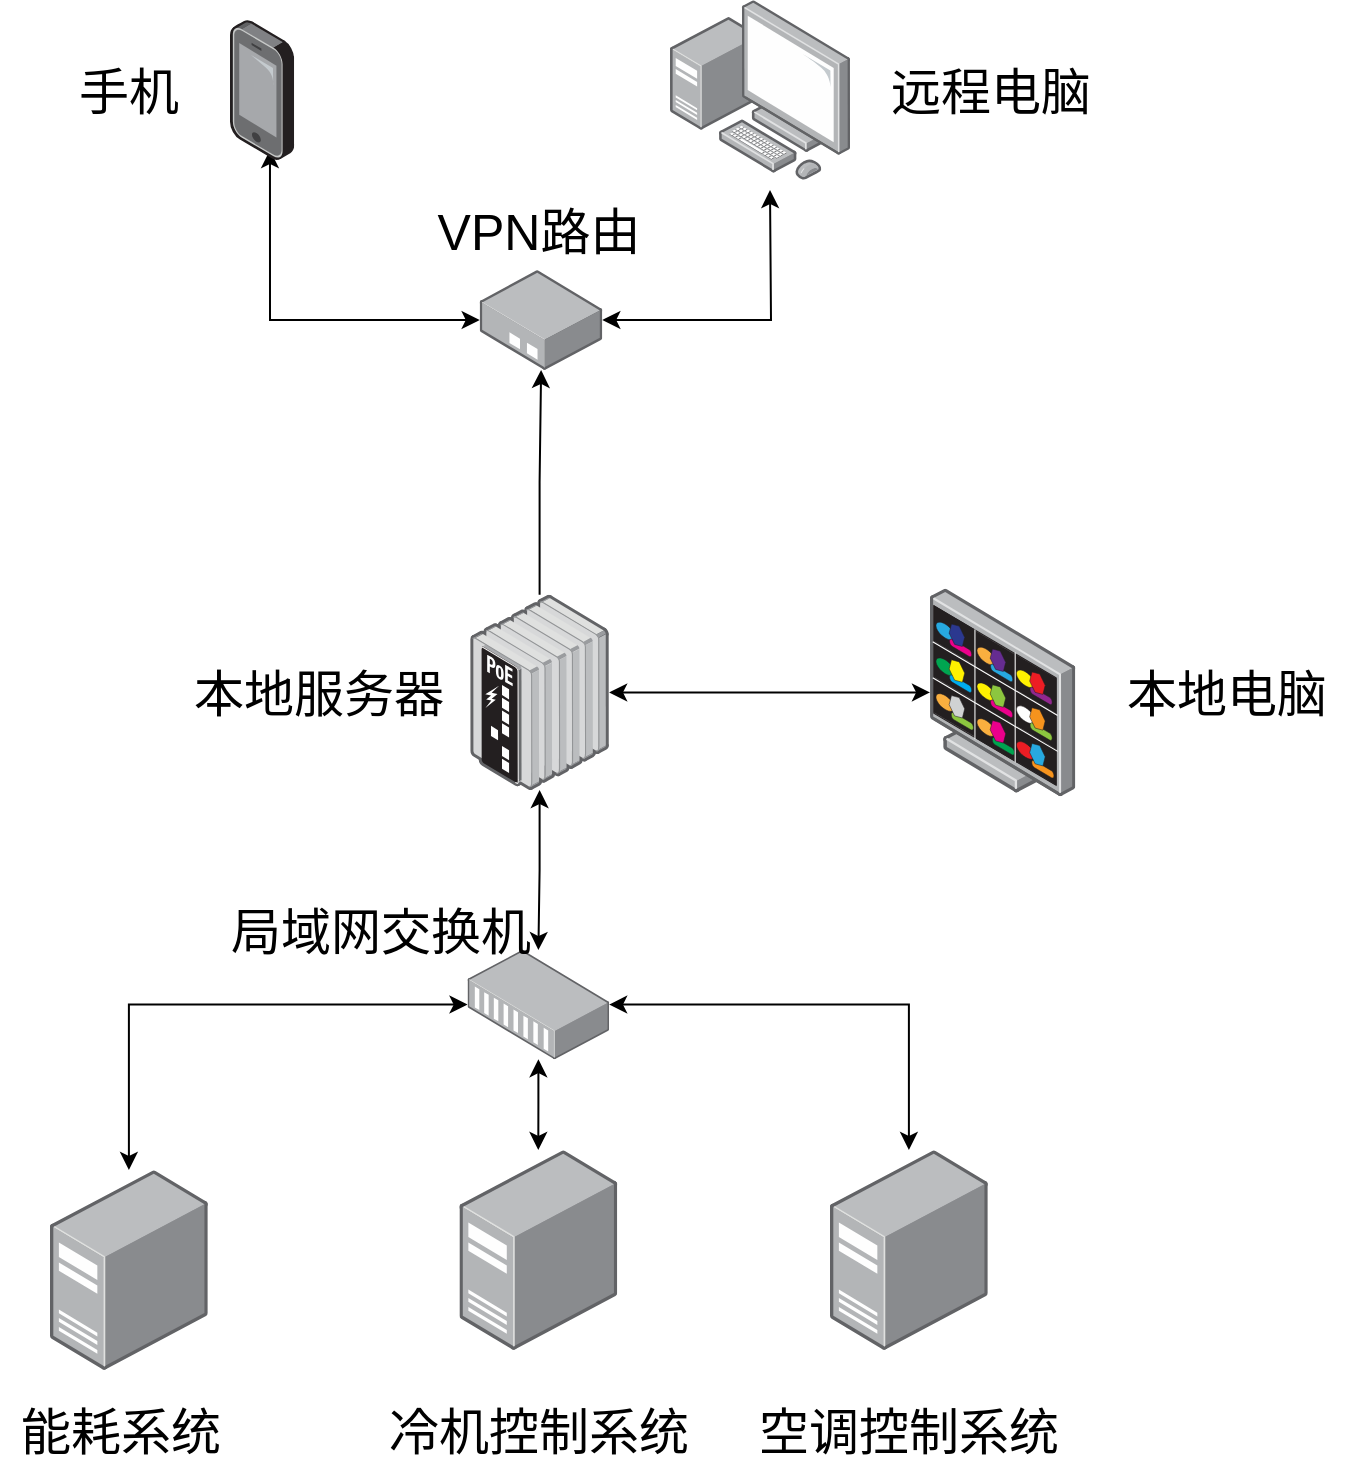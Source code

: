 <mxfile version="20.0.3" type="github">
  <diagram id="e19FeHCHMv1Vx2RJ5wbl" name="第 1 页">
    <mxGraphModel dx="1116" dy="927" grid="1" gridSize="10" guides="1" tooltips="1" connect="1" arrows="1" fold="1" page="1" pageScale="1" pageWidth="827" pageHeight="1169" math="0" shadow="0">
      <root>
        <mxCell id="0" />
        <mxCell id="1" parent="0" />
        <mxCell id="z56inBmBugLxfNfC64i4-1" value="" style="points=[];aspect=fixed;html=1;align=center;shadow=0;dashed=0;image;image=img/lib/allied_telesis/security/DVS_Surveillance_Monitor.svg;" vertex="1" parent="1">
          <mxGeometry x="530" y="319.3" width="72.66" height="103.8" as="geometry" />
        </mxCell>
        <mxCell id="z56inBmBugLxfNfC64i4-20" style="edgeStyle=orthogonalEdgeStyle;rounded=0;orthogonalLoop=1;jettySize=auto;html=1;entryX=0.623;entryY=0.929;entryDx=0;entryDy=0;entryPerimeter=0;startArrow=classic;startFill=1;" edge="1" parent="1" source="z56inBmBugLxfNfC64i4-2" target="z56inBmBugLxfNfC64i4-11">
          <mxGeometry relative="1" as="geometry" />
        </mxCell>
        <mxCell id="z56inBmBugLxfNfC64i4-21" style="edgeStyle=orthogonalEdgeStyle;rounded=0;orthogonalLoop=1;jettySize=auto;html=1;startArrow=classic;startFill=1;" edge="1" parent="1" source="z56inBmBugLxfNfC64i4-2">
          <mxGeometry relative="1" as="geometry">
            <mxPoint x="450" y="120" as="targetPoint" />
          </mxGeometry>
        </mxCell>
        <mxCell id="z56inBmBugLxfNfC64i4-2" value="" style="points=[];aspect=fixed;html=1;align=center;shadow=0;dashed=0;image;image=img/lib/allied_telesis/media_converters/Media_Converter_Standalone.svg;" vertex="1" parent="1">
          <mxGeometry x="304.85" y="160" width="61.29" height="50" as="geometry" />
        </mxCell>
        <mxCell id="z56inBmBugLxfNfC64i4-13" style="edgeStyle=orthogonalEdgeStyle;rounded=0;orthogonalLoop=1;jettySize=auto;html=1;startArrow=classic;startFill=1;" edge="1" parent="1" source="z56inBmBugLxfNfC64i4-3" target="z56inBmBugLxfNfC64i4-6">
          <mxGeometry relative="1" as="geometry" />
        </mxCell>
        <mxCell id="z56inBmBugLxfNfC64i4-16" value="" style="edgeStyle=orthogonalEdgeStyle;rounded=0;orthogonalLoop=1;jettySize=auto;html=1;startArrow=classic;startFill=1;" edge="1" parent="1" source="z56inBmBugLxfNfC64i4-3" target="z56inBmBugLxfNfC64i4-15">
          <mxGeometry relative="1" as="geometry" />
        </mxCell>
        <mxCell id="z56inBmBugLxfNfC64i4-18" style="edgeStyle=orthogonalEdgeStyle;rounded=0;orthogonalLoop=1;jettySize=auto;html=1;startArrow=classic;startFill=1;" edge="1" parent="1" source="z56inBmBugLxfNfC64i4-3" target="z56inBmBugLxfNfC64i4-17">
          <mxGeometry relative="1" as="geometry" />
        </mxCell>
        <mxCell id="z56inBmBugLxfNfC64i4-3" value="" style="points=[];aspect=fixed;html=1;align=center;shadow=0;dashed=0;image;image=img/lib/allied_telesis/media_converters/Media_Converter_Modular.svg;" vertex="1" parent="1">
          <mxGeometry x="298.77" y="500" width="70.8" height="54.6" as="geometry" />
        </mxCell>
        <mxCell id="z56inBmBugLxfNfC64i4-5" value="" style="points=[];aspect=fixed;html=1;align=center;shadow=0;dashed=0;image;image=img/lib/allied_telesis/computer_and_terminals/Personal_Computer_with_Server.svg;" vertex="1" parent="1">
          <mxGeometry x="400" y="25" width="90" height="90" as="geometry" />
        </mxCell>
        <mxCell id="z56inBmBugLxfNfC64i4-6" value="" style="points=[];aspect=fixed;html=1;align=center;shadow=0;dashed=0;image;image=img/lib/allied_telesis/computer_and_terminals/Server_Desktop.svg;" vertex="1" parent="1">
          <mxGeometry x="90" y="610" width="78.89" height="100" as="geometry" />
        </mxCell>
        <mxCell id="z56inBmBugLxfNfC64i4-10" value="" style="edgeStyle=orthogonalEdgeStyle;rounded=0;orthogonalLoop=1;jettySize=auto;html=1;" edge="1" parent="1" source="z56inBmBugLxfNfC64i4-9" target="z56inBmBugLxfNfC64i4-2">
          <mxGeometry relative="1" as="geometry" />
        </mxCell>
        <mxCell id="z56inBmBugLxfNfC64i4-12" value="" style="edgeStyle=orthogonalEdgeStyle;rounded=0;orthogonalLoop=1;jettySize=auto;html=1;startArrow=classic;startFill=1;" edge="1" parent="1" source="z56inBmBugLxfNfC64i4-9" target="z56inBmBugLxfNfC64i4-3">
          <mxGeometry relative="1" as="geometry" />
        </mxCell>
        <mxCell id="z56inBmBugLxfNfC64i4-19" style="edgeStyle=orthogonalEdgeStyle;rounded=0;orthogonalLoop=1;jettySize=auto;html=1;startArrow=classic;startFill=1;" edge="1" parent="1" source="z56inBmBugLxfNfC64i4-9" target="z56inBmBugLxfNfC64i4-1">
          <mxGeometry relative="1" as="geometry" />
        </mxCell>
        <mxCell id="z56inBmBugLxfNfC64i4-9" value="" style="points=[];aspect=fixed;html=1;align=center;shadow=0;dashed=0;image;image=img/lib/allied_telesis/switch/Industrial_Ethernet_IE200_POE.svg;" vertex="1" parent="1">
          <mxGeometry x="300" y="322.4" width="69.57" height="97.6" as="geometry" />
        </mxCell>
        <mxCell id="z56inBmBugLxfNfC64i4-11" value="" style="points=[];aspect=fixed;html=1;align=center;shadow=0;dashed=0;image;image=img/lib/allied_telesis/computer_and_terminals/Smartphone.svg;" vertex="1" parent="1">
          <mxGeometry x="180" y="35" width="32.08" height="70" as="geometry" />
        </mxCell>
        <mxCell id="z56inBmBugLxfNfC64i4-15" value="" style="points=[];aspect=fixed;html=1;align=center;shadow=0;dashed=0;image;image=img/lib/allied_telesis/computer_and_terminals/Server_Desktop.svg;" vertex="1" parent="1">
          <mxGeometry x="294.73" y="600" width="78.89" height="100" as="geometry" />
        </mxCell>
        <mxCell id="z56inBmBugLxfNfC64i4-17" value="" style="points=[];aspect=fixed;html=1;align=center;shadow=0;dashed=0;image;image=img/lib/allied_telesis/computer_and_terminals/Server_Desktop.svg;" vertex="1" parent="1">
          <mxGeometry x="480" y="600" width="78.89" height="100" as="geometry" />
        </mxCell>
        <mxCell id="z56inBmBugLxfNfC64i4-22" value="&lt;font style=&quot;font-size: 25px;&quot;&gt;远程电脑&lt;/font&gt;" style="text;html=1;align=center;verticalAlign=middle;resizable=0;points=[];autosize=1;strokeColor=none;fillColor=none;" vertex="1" parent="1">
          <mxGeometry x="500" y="50" width="120" height="40" as="geometry" />
        </mxCell>
        <mxCell id="z56inBmBugLxfNfC64i4-23" value="&lt;font style=&quot;font-size: 25px;&quot;&gt;VPN路由&lt;/font&gt;" style="text;html=1;align=center;verticalAlign=middle;resizable=0;points=[];autosize=1;strokeColor=none;fillColor=none;" vertex="1" parent="1">
          <mxGeometry x="274.17" y="120" width="120" height="40" as="geometry" />
        </mxCell>
        <mxCell id="z56inBmBugLxfNfC64i4-24" value="&lt;font style=&quot;font-size: 25px;&quot;&gt;手机&lt;/font&gt;" style="text;html=1;align=center;verticalAlign=middle;resizable=0;points=[];autosize=1;strokeColor=none;fillColor=none;" vertex="1" parent="1">
          <mxGeometry x="94.45" y="50" width="70" height="40" as="geometry" />
        </mxCell>
        <mxCell id="z56inBmBugLxfNfC64i4-25" value="&lt;span style=&quot;font-size: 25px;&quot;&gt;本地服务器&lt;/span&gt;" style="text;html=1;align=center;verticalAlign=middle;resizable=0;points=[];autosize=1;strokeColor=none;fillColor=none;" vertex="1" parent="1">
          <mxGeometry x="149.45" y="351.2" width="150" height="40" as="geometry" />
        </mxCell>
        <mxCell id="z56inBmBugLxfNfC64i4-26" value="&lt;span style=&quot;font-size: 25px;&quot;&gt;本地电脑&lt;/span&gt;" style="text;html=1;align=center;verticalAlign=middle;resizable=0;points=[];autosize=1;strokeColor=none;fillColor=none;" vertex="1" parent="1">
          <mxGeometry x="617.66" y="351.2" width="120" height="40" as="geometry" />
        </mxCell>
        <mxCell id="z56inBmBugLxfNfC64i4-27" value="&lt;span style=&quot;font-size: 25px;&quot;&gt;局域网交换机&lt;/span&gt;" style="text;html=1;align=center;verticalAlign=middle;resizable=0;points=[];autosize=1;strokeColor=none;fillColor=none;" vertex="1" parent="1">
          <mxGeometry x="170.0" y="470" width="170" height="40" as="geometry" />
        </mxCell>
        <mxCell id="z56inBmBugLxfNfC64i4-28" value="&lt;span style=&quot;font-size: 25px;&quot;&gt;能耗系统&lt;/span&gt;" style="text;html=1;align=center;verticalAlign=middle;resizable=0;points=[];autosize=1;strokeColor=none;fillColor=none;" vertex="1" parent="1">
          <mxGeometry x="65.0" y="720" width="120" height="40" as="geometry" />
        </mxCell>
        <mxCell id="z56inBmBugLxfNfC64i4-29" value="&lt;span style=&quot;font-size: 25px;&quot;&gt;冷机控制系统&lt;/span&gt;" style="text;html=1;align=center;verticalAlign=middle;resizable=0;points=[];autosize=1;strokeColor=none;fillColor=none;" vertex="1" parent="1">
          <mxGeometry x="249.17" y="720" width="170" height="40" as="geometry" />
        </mxCell>
        <mxCell id="z56inBmBugLxfNfC64i4-30" value="&lt;span style=&quot;font-size: 25px;&quot;&gt;空调控制系统&lt;/span&gt;" style="text;html=1;align=center;verticalAlign=middle;resizable=0;points=[];autosize=1;strokeColor=none;fillColor=none;" vertex="1" parent="1">
          <mxGeometry x="434.44" y="720" width="170" height="40" as="geometry" />
        </mxCell>
      </root>
    </mxGraphModel>
  </diagram>
</mxfile>
